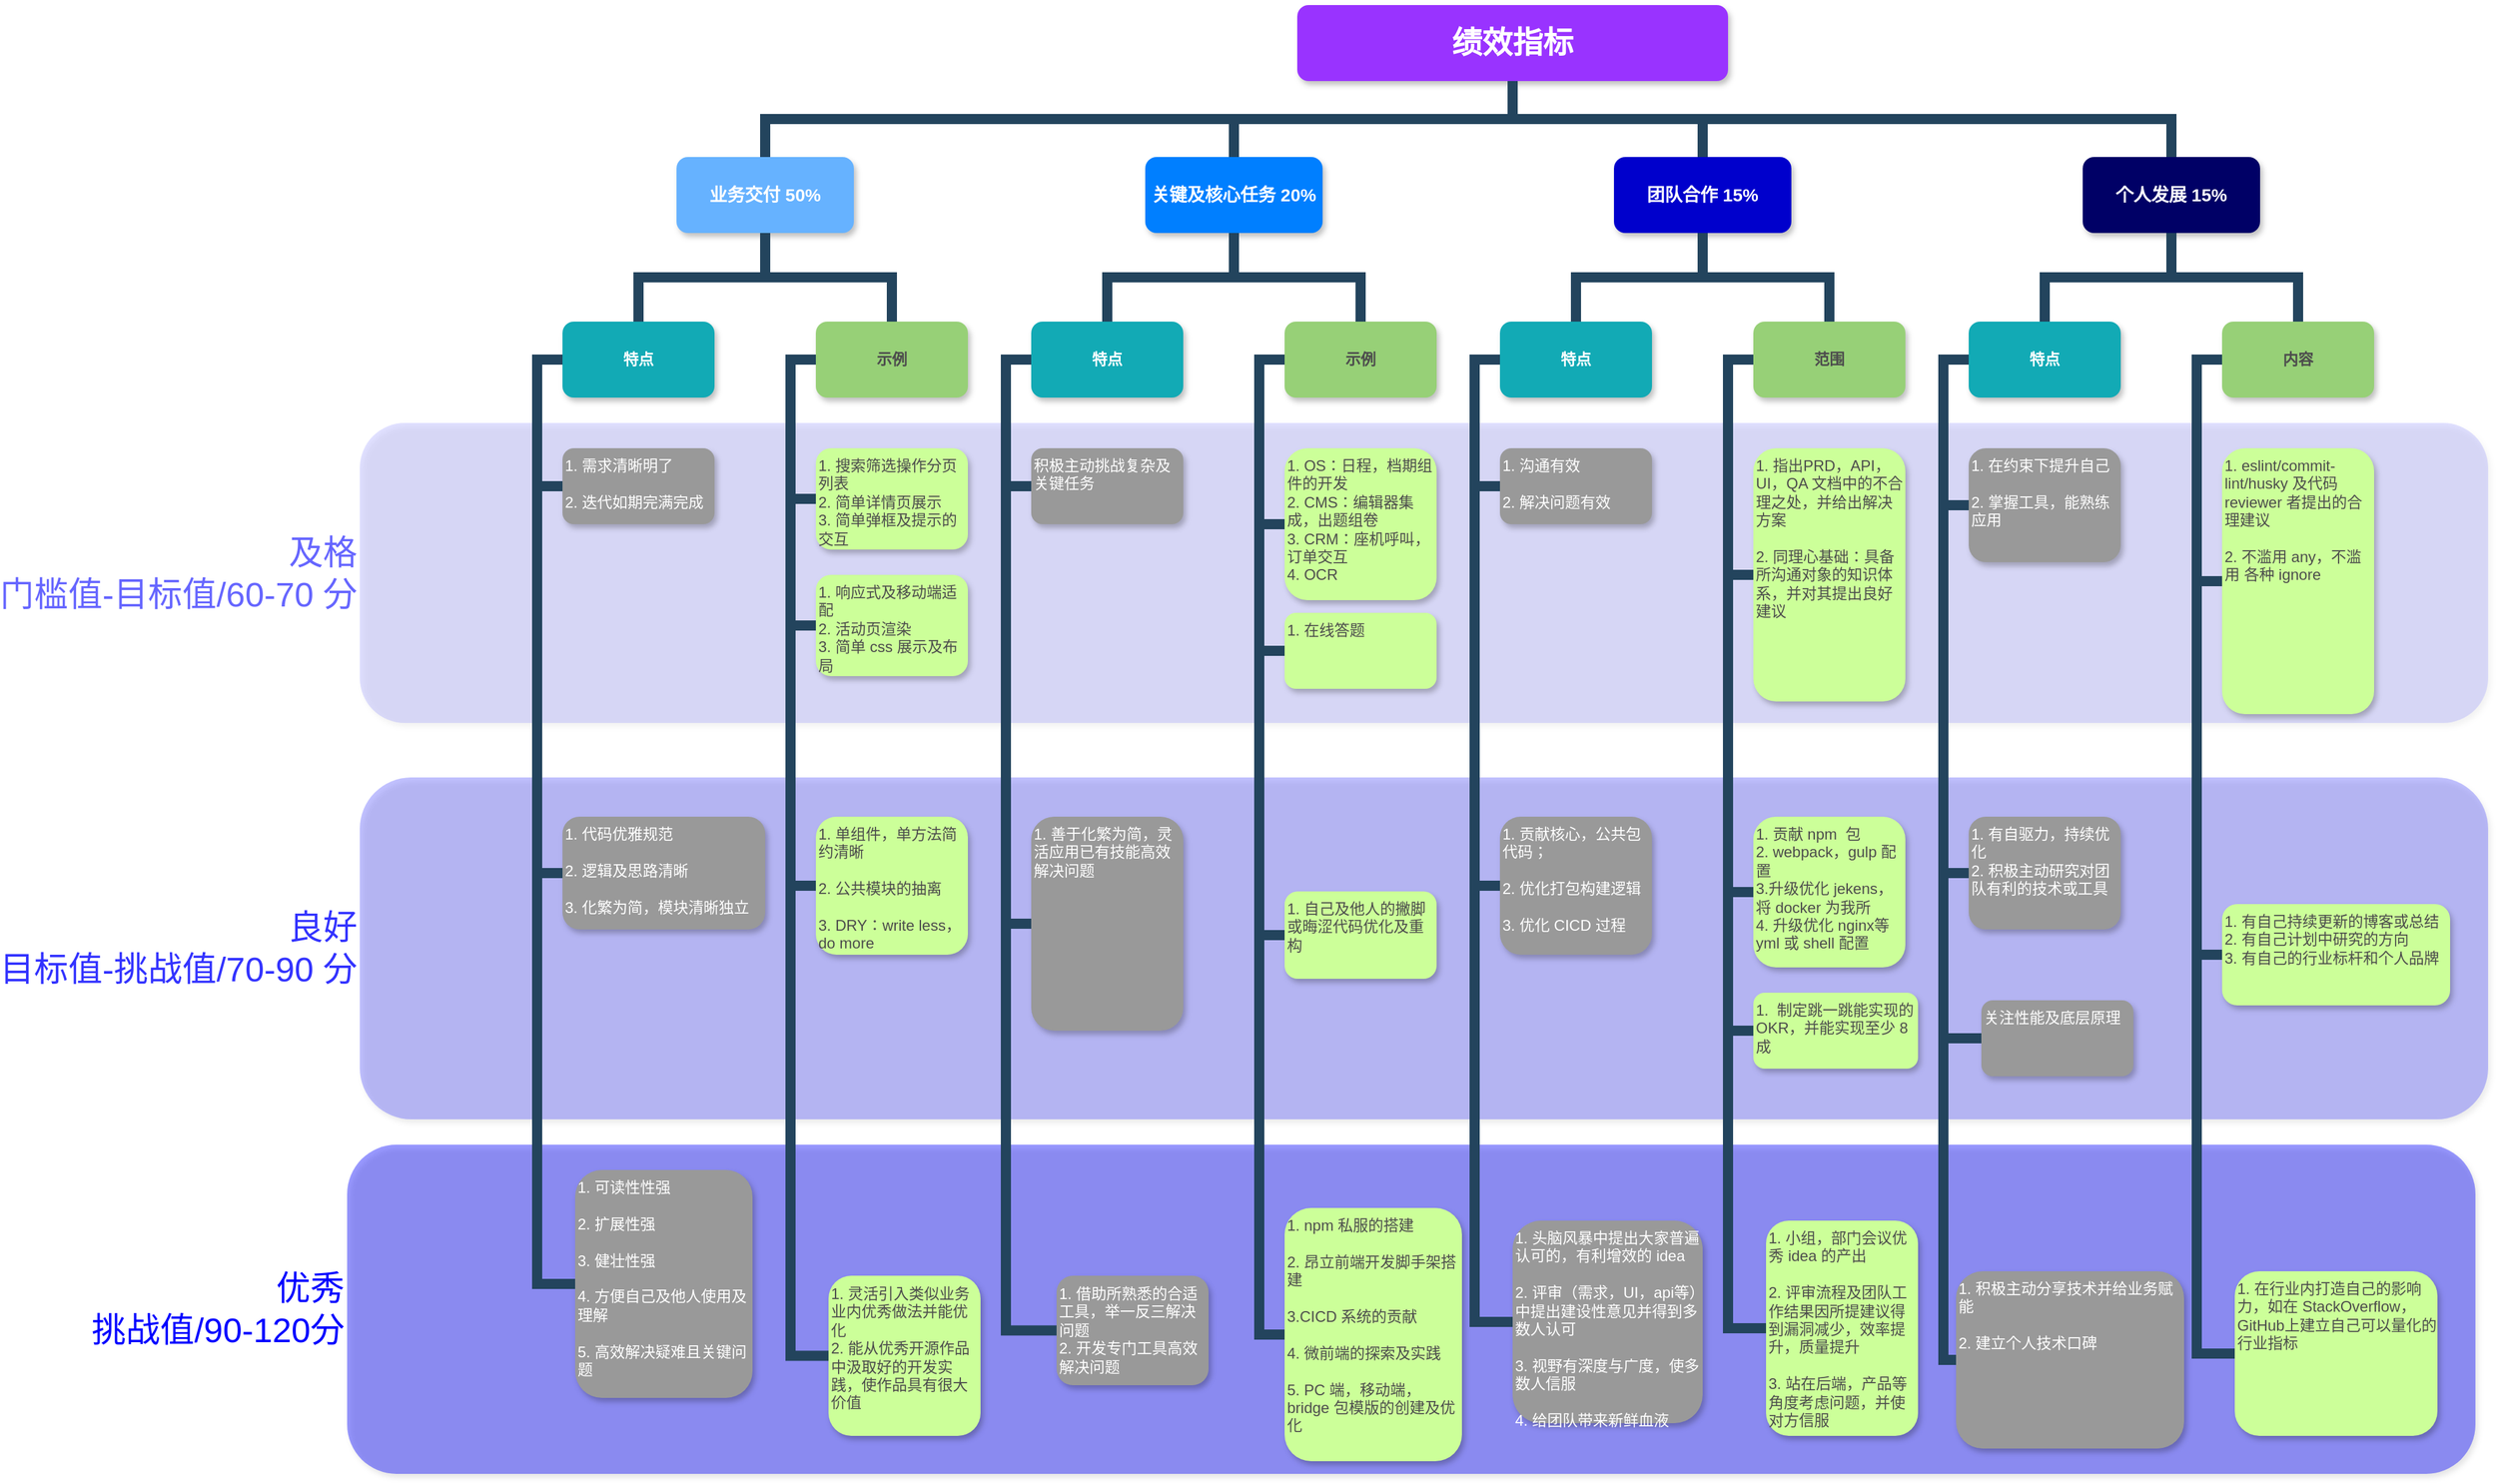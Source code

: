 <mxfile version="14.5.1" type="github">
  <diagram name="Page-1" id="64c3da0e-402f-94eb-ee01-a36477274f13">
    <mxGraphModel dx="3099" dy="1022" grid="1" gridSize="10" guides="1" tooltips="1" connect="1" arrows="1" fold="1" page="1" pageScale="1" pageWidth="1169" pageHeight="826" background="#ffffff" math="0" shadow="0">
      <root>
        <mxCell id="0" />
        <mxCell id="1" parent="0" />
        <mxCell id="pLz6rOt4dXthbTl6BxcP-236" value="优秀&#xa;挑战值/90-120分" style="rounded=1;strokeColor=none;shadow=1;fontStyle=0;opacity=40;labelPosition=left;verticalLabelPosition=middle;align=right;verticalAlign=middle;fontSize=27;fillColor=#0000FF;fontColor=#0000FF;whiteSpace=wrap;spacingTop=0;" parent="1" vertex="1">
          <mxGeometry x="-100" y="950" width="1680" height="260" as="geometry" />
        </mxCell>
        <mxCell id="pLz6rOt4dXthbTl6BxcP-235" value="良好&#xa;目标值-挑战值/70-90 分" style="whiteSpace=wrap;rounded=1;strokeColor=none;shadow=1;fontStyle=0;opacity=30;labelPosition=left;verticalLabelPosition=middle;align=right;verticalAlign=middle;fontSize=27;fillColor=#3333FF;fontColor=#3333FF;" parent="1" vertex="1">
          <mxGeometry x="-90" y="660" width="1680" height="270" as="geometry" />
        </mxCell>
        <mxCell id="pLz6rOt4dXthbTl6BxcP-234" value="及格&#xa;门槛值-目标值/60-70 分" style="whiteSpace=wrap;rounded=1;strokeColor=none;shadow=1;fontStyle=0;opacity=20;labelPosition=left;verticalLabelPosition=middle;align=right;verticalAlign=middle;fontSize=27;fillColor=#6666FF;fontColor=#6666FF;" parent="1" vertex="1">
          <mxGeometry x="-90" y="380" width="1680" height="237" as="geometry" />
        </mxCell>
        <mxCell id="2" value="绩效指标" style="whiteSpace=wrap;rounded=1;shadow=1;strokeColor=none;fontColor=#FFFFFF;fontStyle=1;fontSize=24;fillColor=#9933FF;" parent="1" vertex="1">
          <mxGeometry x="650" y="50" width="340" height="60" as="geometry" />
        </mxCell>
        <mxCell id="3" value="业务交付 50%" style="whiteSpace=wrap;rounded=1;strokeColor=none;shadow=1;fontColor=#FFFFFF;fontStyle=1;fontSize=14;fillColor=#66B2FF;" parent="1" vertex="1">
          <mxGeometry x="160" y="170.0" width="140" height="60" as="geometry" />
        </mxCell>
        <mxCell id="4" value="关键及核心任务 20%" style="whiteSpace=wrap;rounded=1;strokeColor=none;shadow=1;fontColor=#FFFFFF;fontStyle=1;fontSize=14;fillColor=#007FFF;" parent="1" vertex="1">
          <mxGeometry x="530" y="170.0" width="140" height="60" as="geometry" />
        </mxCell>
        <mxCell id="6" value="团队合作 15%" style="whiteSpace=wrap;rounded=1;strokeColor=none;shadow=1;fontColor=#FFFFFF;fontStyle=1;fontSize=14;fillColor=#0000CC;" parent="1" vertex="1">
          <mxGeometry x="900" y="170.0" width="140" height="60" as="geometry" />
        </mxCell>
        <mxCell id="7" value="个人发展 15%" style="whiteSpace=wrap;rounded=1;strokeColor=none;shadow=1;fontColor=#FFFFFF;fontStyle=1;fontSize=14;fillColor=#000066;" parent="1" vertex="1">
          <mxGeometry x="1270" y="170.0" width="140" height="60" as="geometry" />
        </mxCell>
        <mxCell id="10" value="特点" style="whiteSpace=wrap;rounded=1;fillColor=#12AAB5;strokeColor=none;shadow=1;fontColor=#FFFFFF;fontStyle=1" parent="1" vertex="1">
          <mxGeometry x="70" y="300.0" width="120" height="60" as="geometry" />
        </mxCell>
        <mxCell id="12" value="示例" style="whiteSpace=wrap;rounded=1;strokeColor=none;shadow=1;fontColor=#4D4D4D;fontStyle=1;fillColor=#97D077;" parent="1" vertex="1">
          <mxGeometry x="270" y="300.0" width="120" height="60" as="geometry" />
        </mxCell>
        <mxCell id="23" value="1. 需求清晰明了&#xa;&#xa;2. 迭代如期完满完成" style="whiteSpace=wrap;rounded=1;fillColor=#999999;strokeColor=none;shadow=1;fontColor=#FFFFFF;fontStyle=0;verticalAlign=top;align=left;" parent="1" vertex="1">
          <mxGeometry x="70.0" y="400.0" width="120" height="60" as="geometry" />
        </mxCell>
        <mxCell id="25" value="1. 代码优雅规范&#xa;&#xa;2. 逻辑及思路清晰&#xa;&#xa;3. 化繁为简，模块清晰独立" style="whiteSpace=wrap;rounded=1;fillColor=#999999;strokeColor=none;shadow=1;fontColor=#FFFFFF;fontStyle=0;verticalAlign=top;align=left;" parent="1" vertex="1">
          <mxGeometry x="70" y="691" width="160" height="89" as="geometry" />
        </mxCell>
        <mxCell id="27" value="1. 可读性性强&#xa;&#xa;2. 扩展性强&#xa;&#xa;3. 健壮性强&#xa;&#xa;4. 方便自己及他人使用及理解&#xa;&#xa;5. 高效解决疑难且关键问题&#xa;&#xa;" style="whiteSpace=wrap;rounded=1;fillColor=#999999;strokeColor=none;shadow=1;fontColor=#FFFFFF;fontStyle=0;verticalAlign=top;align=left;" parent="1" vertex="1">
          <mxGeometry x="80" y="970" width="140" height="180" as="geometry" />
        </mxCell>
        <mxCell id="38" value="1. 搜索筛选操作分页列表&#xa;2. 简单详情页展示&#xa;3. 简单弹框及提示的交互&#xa;&#xa;" style="whiteSpace=wrap;rounded=1;strokeColor=none;shadow=1;fontStyle=0;fillColor=#CCFF99;fontColor=#4D4D4D;verticalAlign=top;align=left;" parent="1" vertex="1">
          <mxGeometry x="270" y="400" width="120" height="80" as="geometry" />
        </mxCell>
        <mxCell id="40" value="1. 单组件，单方法简约清晰&#xa;&#xa;2. 公共模块的抽离&#xa;&#xa;3. DRY：write less，do more" style="whiteSpace=wrap;rounded=1;strokeColor=none;shadow=1;fontStyle=0;fillColor=#CCFF99;fontColor=#4D4D4D;verticalAlign=top;align=left;" parent="1" vertex="1">
          <mxGeometry x="270" y="691" width="120" height="109" as="geometry" />
        </mxCell>
        <mxCell id="42" value="1. 灵活引入类似业务业内优秀做法并能优化&#xa;2. 能从优秀开源作品中汲取好的开发实践，使作品具有很大价值" style="whiteSpace=wrap;rounded=1;strokeColor=none;shadow=1;fontStyle=0;fillColor=#CCFF99;fontColor=#4D4D4D;verticalAlign=top;align=left;" parent="1" vertex="1">
          <mxGeometry x="280" y="1053.5" width="120" height="126.5" as="geometry" />
        </mxCell>
        <mxCell id="43" value="特点" style="whiteSpace=wrap;rounded=1;fillColor=#12AAB5;strokeColor=none;shadow=1;fontColor=#FFFFFF;fontStyle=1" parent="1" vertex="1">
          <mxGeometry x="440.0" y="300.0" width="120" height="60" as="geometry" />
        </mxCell>
        <mxCell id="44" value="示例" style="whiteSpace=wrap;rounded=1;strokeColor=none;shadow=1;fontColor=#4D4D4D;fontStyle=1;fillColor=#97D077;" parent="1" vertex="1">
          <mxGeometry x="640.0" y="300.0" width="120" height="60" as="geometry" />
        </mxCell>
        <mxCell id="45" value="积极主动挑战复杂及关键任务" style="whiteSpace=wrap;rounded=1;fillColor=#999999;strokeColor=none;shadow=1;fontColor=#FFFFFF;fontStyle=0;verticalAlign=top;align=left;" parent="1" vertex="1">
          <mxGeometry x="440.0" y="400.0" width="120" height="60" as="geometry" />
        </mxCell>
        <mxCell id="47" value="1. 善于化繁为简，灵活应用已有技能高效解决问题" style="whiteSpace=wrap;rounded=1;fillColor=#999999;strokeColor=none;shadow=1;fontColor=#FFFFFF;fontStyle=0;verticalAlign=top;align=left;" parent="1" vertex="1">
          <mxGeometry x="440" y="691" width="120" height="169" as="geometry" />
        </mxCell>
        <mxCell id="49" value="1. 借助所熟悉的合适工具，举一反三解决问题&#xa;2. 开发专门工具高效解决问题" style="whiteSpace=wrap;rounded=1;fillColor=#999999;strokeColor=none;shadow=1;fontColor=#FFFFFF;fontStyle=0;verticalAlign=top;align=left;" parent="1" vertex="1">
          <mxGeometry x="460" y="1053.5" width="120" height="86.5" as="geometry" />
        </mxCell>
        <mxCell id="50" value="1. OS：日程，档期组件的开发&#xa;2. CMS：编辑器集成，出题组卷&#xa;3. CRM：座机呼叫，订单交互&#xa;4. OCR" style="whiteSpace=wrap;rounded=1;strokeColor=none;shadow=1;fontStyle=0;fillColor=#CCFF99;fontColor=#4D4D4D;verticalAlign=top;align=left;" parent="1" vertex="1">
          <mxGeometry x="640" y="400" width="120" height="120" as="geometry" />
        </mxCell>
        <mxCell id="52" value="1. 自己及他人的撇脚或晦涩代码优化及重构&#xa;" style="whiteSpace=wrap;rounded=1;strokeColor=none;shadow=1;fontStyle=0;fillColor=#CCFF99;fontColor=#4D4D4D;verticalAlign=top;align=left;" parent="1" vertex="1">
          <mxGeometry x="640" y="750" width="120" height="69" as="geometry" />
        </mxCell>
        <mxCell id="54" value="1. npm 私服的搭建&#xa;&#xa;2. 昂立前端开发脚手架搭建&#xa;&#xa;3.CICD 系统的贡献&#xa;&#xa;4. 微前端的探索及实践&#xa;&#xa;5. PC 端，移动端，bridge 包模版的创建及优化" style="whiteSpace=wrap;rounded=1;strokeColor=none;shadow=1;fontStyle=0;fillColor=#CCFF99;fontColor=#4D4D4D;verticalAlign=top;align=left;" parent="1" vertex="1">
          <mxGeometry x="640" y="1000" width="140" height="200" as="geometry" />
        </mxCell>
        <mxCell id="103" value="" style="edgeStyle=elbowEdgeStyle;elbow=vertical;rounded=0;fontColor=#000000;endArrow=none;endFill=0;strokeWidth=8;strokeColor=#23445D;" parent="1" source="3" target="10" edge="1">
          <mxGeometry width="100" height="100" relative="1" as="geometry">
            <mxPoint x="20" y="290" as="sourcePoint" />
            <mxPoint x="120" y="190" as="targetPoint" />
          </mxGeometry>
        </mxCell>
        <mxCell id="104" value="" style="edgeStyle=elbowEdgeStyle;elbow=vertical;rounded=0;fontColor=#000000;endArrow=none;endFill=0;strokeWidth=8;strokeColor=#23445D;" parent="1" source="3" target="12" edge="1">
          <mxGeometry width="100" height="100" relative="1" as="geometry">
            <mxPoint x="360" y="290" as="sourcePoint" />
            <mxPoint x="460" y="190" as="targetPoint" />
          </mxGeometry>
        </mxCell>
        <mxCell id="105" value="" style="edgeStyle=elbowEdgeStyle;elbow=horizontal;rounded=0;fontColor=#000000;endArrow=none;endFill=0;strokeWidth=8;strokeColor=#23445D;" parent="1" source="10" target="23" edge="1">
          <mxGeometry width="100" height="100" relative="1" as="geometry">
            <mxPoint x="10" y="480" as="sourcePoint" />
            <mxPoint x="110" y="380" as="targetPoint" />
            <Array as="points">
              <mxPoint x="50" y="380" />
            </Array>
          </mxGeometry>
        </mxCell>
        <mxCell id="107" value="" style="edgeStyle=elbowEdgeStyle;elbow=horizontal;rounded=0;fontColor=#000000;endArrow=none;endFill=0;strokeWidth=8;strokeColor=#23445D;" parent="1" source="10" target="27" edge="1">
          <mxGeometry width="100" height="100" relative="1" as="geometry">
            <mxPoint x="80" y="340" as="sourcePoint" />
            <mxPoint x="80" y="440" as="targetPoint" />
            <Array as="points">
              <mxPoint x="50" y="540" />
            </Array>
          </mxGeometry>
        </mxCell>
        <mxCell id="110" value="" style="edgeStyle=elbowEdgeStyle;elbow=horizontal;rounded=0;fontColor=#000000;endArrow=none;endFill=0;strokeWidth=8;strokeColor=#23445D;" parent="1" source="10" target="25" edge="1">
          <mxGeometry width="100" height="100" relative="1" as="geometry">
            <mxPoint x="110" y="370" as="sourcePoint" />
            <mxPoint x="110" y="470" as="targetPoint" />
            <Array as="points">
              <mxPoint x="50" y="430" />
            </Array>
          </mxGeometry>
        </mxCell>
        <mxCell id="111" value="" style="edgeStyle=elbowEdgeStyle;elbow=horizontal;rounded=0;fontColor=#000000;endArrow=none;endFill=0;strokeWidth=8;strokeColor=#23445D;" parent="1" target="38" edge="1">
          <mxGeometry width="100" height="100" relative="1" as="geometry">
            <mxPoint x="260" y="330.0" as="sourcePoint" />
            <mxPoint x="260" y="430.0" as="targetPoint" />
            <Array as="points">
              <mxPoint x="250" y="380" />
            </Array>
          </mxGeometry>
        </mxCell>
        <mxCell id="113" value="" style="edgeStyle=elbowEdgeStyle;elbow=horizontal;rounded=0;fontColor=#000000;endArrow=none;endFill=0;strokeWidth=8;strokeColor=#23445D;" parent="1" source="12" target="42" edge="1">
          <mxGeometry width="100" height="100" relative="1" as="geometry">
            <mxPoint x="260" y="330.0" as="sourcePoint" />
            <mxPoint x="260.0" y="750.0" as="targetPoint" />
            <Array as="points">
              <mxPoint x="250" y="540" />
            </Array>
          </mxGeometry>
        </mxCell>
        <mxCell id="115" value="" style="edgeStyle=elbowEdgeStyle;elbow=horizontal;rounded=0;fontColor=#000000;endArrow=none;endFill=0;strokeWidth=8;strokeColor=#23445D;" parent="1" source="12" target="40" edge="1">
          <mxGeometry width="100" height="100" relative="1" as="geometry">
            <mxPoint x="260" y="330.0" as="sourcePoint" />
            <mxPoint x="260" y="590.0" as="targetPoint" />
            <Array as="points">
              <mxPoint x="250" y="460" />
            </Array>
          </mxGeometry>
        </mxCell>
        <mxCell id="116" value="" style="edgeStyle=elbowEdgeStyle;elbow=vertical;rounded=0;fontColor=#000000;endArrow=none;endFill=0;strokeWidth=8;strokeColor=#23445D;" parent="1" source="4" target="43" edge="1">
          <mxGeometry width="100" height="100" relative="1" as="geometry">
            <mxPoint x="240" y="240.0" as="sourcePoint" />
            <mxPoint x="140" y="310" as="targetPoint" />
          </mxGeometry>
        </mxCell>
        <mxCell id="117" value="" style="edgeStyle=elbowEdgeStyle;elbow=vertical;rounded=0;fontColor=#000000;endArrow=none;endFill=0;strokeWidth=8;strokeColor=#23445D;" parent="1" source="4" target="44" edge="1">
          <mxGeometry width="100" height="100" relative="1" as="geometry">
            <mxPoint x="240" y="240.0" as="sourcePoint" />
            <mxPoint x="340" y="310" as="targetPoint" />
          </mxGeometry>
        </mxCell>
        <mxCell id="118" value="" style="edgeStyle=elbowEdgeStyle;elbow=horizontal;rounded=0;fontColor=#000000;endArrow=none;endFill=0;strokeWidth=8;strokeColor=#23445D;" parent="1" source="43" target="45" edge="1">
          <mxGeometry width="100" height="100" relative="1" as="geometry">
            <mxPoint x="420" y="330.0" as="sourcePoint" />
            <mxPoint x="430.0" y="430" as="targetPoint" />
            <Array as="points">
              <mxPoint x="420" y="380" />
            </Array>
          </mxGeometry>
        </mxCell>
        <mxCell id="120" value="" style="edgeStyle=elbowEdgeStyle;elbow=horizontal;rounded=0;fontColor=#000000;endArrow=none;endFill=0;strokeWidth=8;strokeColor=#23445D;" parent="1" source="43" target="49" edge="1">
          <mxGeometry width="100" height="100" relative="1" as="geometry">
            <mxPoint x="430" y="330" as="sourcePoint" />
            <mxPoint x="430" y="750" as="targetPoint" />
            <Array as="points">
              <mxPoint x="420" y="550" />
            </Array>
          </mxGeometry>
        </mxCell>
        <mxCell id="122" value="" style="edgeStyle=elbowEdgeStyle;elbow=horizontal;rounded=0;fontColor=#000000;endArrow=none;endFill=0;strokeWidth=8;strokeColor=#23445D;" parent="1" source="43" target="47" edge="1">
          <mxGeometry width="100" height="100" relative="1" as="geometry">
            <mxPoint x="430" y="330" as="sourcePoint" />
            <mxPoint x="430.0" y="590" as="targetPoint" />
            <Array as="points">
              <mxPoint x="420" y="470" />
            </Array>
          </mxGeometry>
        </mxCell>
        <mxCell id="123" value="" style="edgeStyle=elbowEdgeStyle;elbow=horizontal;rounded=0;fontColor=#000000;endArrow=none;endFill=0;strokeWidth=8;strokeColor=#23445D;" parent="1" source="44" target="50" edge="1">
          <mxGeometry width="100" height="100" relative="1" as="geometry">
            <mxPoint x="610" y="330.0" as="sourcePoint" />
            <mxPoint x="620.0" y="430" as="targetPoint" />
            <Array as="points">
              <mxPoint x="620" y="380" />
            </Array>
          </mxGeometry>
        </mxCell>
        <mxCell id="125" value="" style="edgeStyle=elbowEdgeStyle;elbow=horizontal;rounded=0;fontColor=#000000;endArrow=none;endFill=0;strokeWidth=8;strokeColor=#23445D;" parent="1" source="44" target="54" edge="1">
          <mxGeometry width="100" height="100" relative="1" as="geometry">
            <mxPoint x="620" y="330" as="sourcePoint" />
            <mxPoint x="620" y="750" as="targetPoint" />
            <Array as="points">
              <mxPoint x="620" y="540" />
            </Array>
          </mxGeometry>
        </mxCell>
        <mxCell id="127" value="" style="edgeStyle=elbowEdgeStyle;elbow=horizontal;rounded=0;fontColor=#000000;endArrow=none;endFill=0;strokeWidth=8;strokeColor=#23445D;" parent="1" source="44" target="52" edge="1">
          <mxGeometry width="100" height="100" relative="1" as="geometry">
            <mxPoint x="620" y="330" as="sourcePoint" />
            <mxPoint x="620.0" y="590" as="targetPoint" />
            <Array as="points">
              <mxPoint x="620" y="470" />
            </Array>
          </mxGeometry>
        </mxCell>
        <mxCell id="133" value="特点" style="whiteSpace=wrap;rounded=1;fillColor=#12AAB5;strokeColor=none;shadow=1;fontColor=#FFFFFF;fontStyle=1" parent="1" vertex="1">
          <mxGeometry x="810.0" y="300.0" width="120" height="60" as="geometry" />
        </mxCell>
        <mxCell id="134" value="范围" style="whiteSpace=wrap;rounded=1;strokeColor=none;shadow=1;fontStyle=1;fontColor=#4D4D4D;fillColor=#97D077;" parent="1" vertex="1">
          <mxGeometry x="1010.0" y="300.0" width="120" height="60" as="geometry" />
        </mxCell>
        <mxCell id="135" value="1. 沟通有效&#xa;&#xa;2. 解决问题有效" style="whiteSpace=wrap;rounded=1;fillColor=#999999;strokeColor=none;shadow=1;fontColor=#FFFFFF;fontStyle=0;verticalAlign=top;align=left;" parent="1" vertex="1">
          <mxGeometry x="810.0" y="400.0" width="120" height="60" as="geometry" />
        </mxCell>
        <mxCell id="137" value="1. 贡献核心，公共包代码；&#xa;&#xa;2. 优化打包构建逻辑&#xa;&#xa;3. 优化 CICD 过程" style="whiteSpace=wrap;rounded=1;fillColor=#999999;strokeColor=none;shadow=1;fontColor=#FFFFFF;fontStyle=0;verticalAlign=top;align=left;" parent="1" vertex="1">
          <mxGeometry x="810" y="691" width="120" height="109" as="geometry" />
        </mxCell>
        <mxCell id="139" value="1. 头脑风暴中提出大家普遍认可的，有利增效的 idea&#xa;&#xa;2. 评审（需求，UI，api等）中提出建设性意见并得到多数人认可&#xa;&#xa;3. 视野有深度与广度，使多数人信服&#xa;&#xa;4. 给团队带来新鲜血液" style="whiteSpace=wrap;rounded=1;fillColor=#999999;strokeColor=none;shadow=1;fontColor=#FFFFFF;fontStyle=0;verticalAlign=top;align=left;" parent="1" vertex="1">
          <mxGeometry x="820" y="1010" width="150" height="160" as="geometry" />
        </mxCell>
        <mxCell id="140" value="1. 指出PRD，API，UI，QA 文档中的不合理之处，并给出解决方案&#xa;&#xa;2. 同理心基础：具备所沟通对象的知识体系，并对其提出良好建议 " style="whiteSpace=wrap;rounded=1;strokeColor=none;shadow=1;fontStyle=0;fontColor=#4D4D4D;fillColor=#CCFF99;verticalAlign=top;align=left;" parent="1" vertex="1">
          <mxGeometry x="1010" y="400" width="120" height="200" as="geometry" />
        </mxCell>
        <mxCell id="142" value="1. 贡献 npm  包&#xa;2. webpack，gulp 配置&#xa;3.升级优化 jekens，&#xa;将 docker 为我所&#xa;4. 升级优化 nginx等 yml 或 shell 配置" style="whiteSpace=wrap;rounded=1;strokeColor=none;shadow=1;fontStyle=0;fontColor=#4D4D4D;fillColor=#CCFF99;verticalAlign=top;align=left;" parent="1" vertex="1">
          <mxGeometry x="1010" y="691" width="120" height="119" as="geometry" />
        </mxCell>
        <mxCell id="143" value="1.  制定跳一跳能实现的 OKR，并能实现至少 8 成" style="whiteSpace=wrap;rounded=1;strokeColor=none;shadow=1;fontStyle=0;fontColor=#4D4D4D;fillColor=#CCFF99;verticalAlign=top;align=left;" parent="1" vertex="1">
          <mxGeometry x="1010" y="830" width="130" height="60" as="geometry" />
        </mxCell>
        <mxCell id="144" value="1. 小组，部门会议优秀 idea 的产出&#xa;&#xa;2. 评审流程及团队工作结果因所提建议得到漏洞减少，效率提升，质量提升&#xa;&#xa;3. 站在后端，产品等角度考虑问题，并使对方信服" style="whiteSpace=wrap;rounded=1;strokeColor=none;shadow=1;fontStyle=0;fontColor=#4D4D4D;fillColor=#CCFF99;verticalAlign=top;align=left;" parent="1" vertex="1">
          <mxGeometry x="1020" y="1010" width="120" height="170" as="geometry" />
        </mxCell>
        <mxCell id="145" value="" style="edgeStyle=elbowEdgeStyle;elbow=horizontal;rounded=0;fontColor=#000000;endArrow=none;endFill=0;strokeWidth=8;strokeColor=#23445D;" parent="1" source="133" target="135" edge="1">
          <mxGeometry width="100" height="100" relative="1" as="geometry">
            <mxPoint x="790" y="330.0" as="sourcePoint" />
            <mxPoint x="800.0" y="430" as="targetPoint" />
            <Array as="points">
              <mxPoint x="790" y="380" />
            </Array>
          </mxGeometry>
        </mxCell>
        <mxCell id="147" value="" style="edgeStyle=elbowEdgeStyle;elbow=horizontal;rounded=0;fontColor=#000000;endArrow=none;endFill=0;strokeWidth=8;strokeColor=#23445D;" parent="1" source="133" target="139" edge="1">
          <mxGeometry width="100" height="100" relative="1" as="geometry">
            <mxPoint x="800" y="330" as="sourcePoint" />
            <mxPoint x="800" y="750" as="targetPoint" />
            <Array as="points">
              <mxPoint x="790" y="550" />
            </Array>
          </mxGeometry>
        </mxCell>
        <mxCell id="149" value="" style="edgeStyle=elbowEdgeStyle;elbow=horizontal;rounded=0;fontColor=#000000;endArrow=none;endFill=0;strokeWidth=8;strokeColor=#23445D;" parent="1" source="133" target="137" edge="1">
          <mxGeometry width="100" height="100" relative="1" as="geometry">
            <mxPoint x="800" y="330" as="sourcePoint" />
            <mxPoint x="800.0" y="590" as="targetPoint" />
            <Array as="points">
              <mxPoint x="790" y="470" />
            </Array>
          </mxGeometry>
        </mxCell>
        <mxCell id="150" value="" style="edgeStyle=elbowEdgeStyle;elbow=horizontal;rounded=0;fontColor=#000000;endArrow=none;endFill=0;strokeWidth=8;strokeColor=#23445D;" parent="1" source="134" target="140" edge="1">
          <mxGeometry width="100" height="100" relative="1" as="geometry">
            <mxPoint x="980" y="330.0" as="sourcePoint" />
            <mxPoint x="990.0" y="430" as="targetPoint" />
            <Array as="points">
              <mxPoint x="990" y="380" />
            </Array>
          </mxGeometry>
        </mxCell>
        <mxCell id="152" value="" style="edgeStyle=elbowEdgeStyle;elbow=horizontal;rounded=0;fontColor=#000000;endArrow=none;endFill=0;strokeWidth=8;strokeColor=#23445D;" parent="1" source="134" target="144" edge="1">
          <mxGeometry width="100" height="100" relative="1" as="geometry">
            <mxPoint x="990" y="330" as="sourcePoint" />
            <mxPoint x="990" y="750" as="targetPoint" />
            <Array as="points">
              <mxPoint x="990" y="540" />
            </Array>
          </mxGeometry>
        </mxCell>
        <mxCell id="153" value="" style="edgeStyle=elbowEdgeStyle;elbow=horizontal;rounded=0;fontColor=#000000;endArrow=none;endFill=0;strokeWidth=8;strokeColor=#23445D;" parent="1" source="134" target="143" edge="1">
          <mxGeometry width="100" height="100" relative="1" as="geometry">
            <mxPoint x="990" y="330" as="sourcePoint" />
            <mxPoint x="990" y="670" as="targetPoint" />
            <Array as="points">
              <mxPoint x="990" y="500" />
            </Array>
          </mxGeometry>
        </mxCell>
        <mxCell id="154" value="" style="edgeStyle=elbowEdgeStyle;elbow=horizontal;rounded=0;fontColor=#000000;endArrow=none;endFill=0;strokeWidth=8;strokeColor=#23445D;" parent="1" source="134" target="142" edge="1">
          <mxGeometry width="100" height="100" relative="1" as="geometry">
            <mxPoint x="990" y="330" as="sourcePoint" />
            <mxPoint x="990.0" y="590" as="targetPoint" />
            <Array as="points">
              <mxPoint x="990" y="470" />
            </Array>
          </mxGeometry>
        </mxCell>
        <mxCell id="155" value="特点" style="whiteSpace=wrap;rounded=1;fillColor=#12AAB5;strokeColor=none;shadow=1;fontColor=#FFFFFF;fontStyle=1" parent="1" vertex="1">
          <mxGeometry x="1180.0" y="300.0" width="120" height="60" as="geometry" />
        </mxCell>
        <mxCell id="156" value="内容" style="whiteSpace=wrap;rounded=1;strokeColor=none;shadow=1;fontStyle=1;fontColor=#4D4D4D;fillColor=#97D077;" parent="1" vertex="1">
          <mxGeometry x="1380.0" y="300.0" width="120" height="60" as="geometry" />
        </mxCell>
        <mxCell id="157" value="1. 在约束下提升自己&#xa;&#xa;2. 掌握工具，能熟练应用" style="whiteSpace=wrap;rounded=1;fillColor=#999999;strokeColor=none;shadow=1;fontColor=#FFFFFF;fontStyle=0;verticalAlign=top;align=left;" parent="1" vertex="1">
          <mxGeometry x="1180" y="400" width="120" height="90" as="geometry" />
        </mxCell>
        <mxCell id="159" value="1. 有自驱力，持续优化&#xa;2. 积极主动研究对团队有利的技术或工具" style="whiteSpace=wrap;rounded=1;fillColor=#999999;strokeColor=none;shadow=1;fontColor=#FFFFFF;fontStyle=0;verticalAlign=top;align=left;" parent="1" vertex="1">
          <mxGeometry x="1180" y="691" width="120" height="89" as="geometry" />
        </mxCell>
        <mxCell id="160" value="关注性能及底层原理" style="whiteSpace=wrap;rounded=1;fillColor=#999999;strokeColor=none;shadow=1;fontColor=#FFFFFF;fontStyle=0;verticalAlign=top;align=left;" parent="1" vertex="1">
          <mxGeometry x="1190" y="836.0" width="120" height="60" as="geometry" />
        </mxCell>
        <mxCell id="161" value="1. 积极主动分享技术并给业务赋能&#xa;&#xa;2. 建立个人技术口碑" style="whiteSpace=wrap;rounded=1;fillColor=#999999;strokeColor=none;shadow=1;fontColor=#FFFFFF;fontStyle=0;align=left;verticalAlign=top;" parent="1" vertex="1">
          <mxGeometry x="1170" y="1050" width="180" height="140" as="geometry" />
        </mxCell>
        <mxCell id="162" value="1. eslint/commit-lint/husky 及代码 reviewer 者提出的合理建议&#xa;&#xa;2. 不滥用 any，不滥用 各种 ignore" style="whiteSpace=wrap;rounded=1;strokeColor=none;shadow=1;fontStyle=0;fontColor=#4D4D4D;fillColor=#CCFF99;verticalAlign=top;align=left;" parent="1" vertex="1">
          <mxGeometry x="1380" y="400" width="120" height="210" as="geometry" />
        </mxCell>
        <mxCell id="164" value="1. 有自己持续更新的博客或总结&#xa;2. 有自己计划中研究的方向&#xa;3. 有自己的行业标杆和个人品牌" style="whiteSpace=wrap;rounded=1;strokeColor=none;shadow=1;fontStyle=0;fontColor=#4D4D4D;fillColor=#CCFF99;verticalAlign=top;align=left;" parent="1" vertex="1">
          <mxGeometry x="1380" y="760" width="180" height="80" as="geometry" />
        </mxCell>
        <mxCell id="166" value="1. 在行业内打造自己的影响力，如在 StackOverflow，GitHub上建立自己可以量化的行业指标" style="whiteSpace=wrap;rounded=1;strokeColor=none;shadow=1;fontStyle=0;fontColor=#4D4D4D;fillColor=#CCFF99;verticalAlign=top;align=left;" parent="1" vertex="1">
          <mxGeometry x="1390" y="1050" width="160" height="130" as="geometry" />
        </mxCell>
        <mxCell id="167" value="" style="edgeStyle=elbowEdgeStyle;elbow=horizontal;rounded=0;fontColor=#000000;endArrow=none;endFill=0;strokeWidth=8;strokeColor=#23445D;" parent="1" source="155" target="157" edge="1">
          <mxGeometry width="100" height="100" relative="1" as="geometry">
            <mxPoint x="1160" y="330.0" as="sourcePoint" />
            <mxPoint x="1170.0" y="430.0" as="targetPoint" />
            <Array as="points">
              <mxPoint x="1160" y="380.0" />
            </Array>
          </mxGeometry>
        </mxCell>
        <mxCell id="169" value="" style="edgeStyle=elbowEdgeStyle;elbow=horizontal;rounded=0;fontColor=#000000;endArrow=none;endFill=0;strokeWidth=8;strokeColor=#23445D;" parent="1" source="155" target="161" edge="1">
          <mxGeometry width="100" height="100" relative="1" as="geometry">
            <mxPoint x="1170" y="330.0" as="sourcePoint" />
            <mxPoint x="1170" y="750.0" as="targetPoint" />
            <Array as="points">
              <mxPoint x="1160" y="550.0" />
            </Array>
          </mxGeometry>
        </mxCell>
        <mxCell id="170" value="" style="edgeStyle=elbowEdgeStyle;elbow=horizontal;rounded=0;fontColor=#000000;endArrow=none;endFill=0;strokeWidth=8;strokeColor=#23445D;" parent="1" source="155" target="160" edge="1">
          <mxGeometry width="100" height="100" relative="1" as="geometry">
            <mxPoint x="1170" y="330.0" as="sourcePoint" />
            <mxPoint x="1170" y="670.0" as="targetPoint" />
            <Array as="points">
              <mxPoint x="1160" y="500.0" />
            </Array>
          </mxGeometry>
        </mxCell>
        <mxCell id="171" value="" style="edgeStyle=elbowEdgeStyle;elbow=horizontal;rounded=0;fontColor=#000000;endArrow=none;endFill=0;strokeWidth=8;strokeColor=#23445D;" parent="1" source="155" target="159" edge="1">
          <mxGeometry width="100" height="100" relative="1" as="geometry">
            <mxPoint x="1170" y="330.0" as="sourcePoint" />
            <mxPoint x="1170.0" y="590.0" as="targetPoint" />
            <Array as="points">
              <mxPoint x="1160" y="470.0" />
            </Array>
          </mxGeometry>
        </mxCell>
        <mxCell id="172" value="" style="edgeStyle=elbowEdgeStyle;elbow=horizontal;rounded=0;fontColor=#000000;endArrow=none;endFill=0;strokeWidth=8;strokeColor=#23445D;" parent="1" source="156" target="162" edge="1">
          <mxGeometry width="100" height="100" relative="1" as="geometry">
            <mxPoint x="1350" y="330.0" as="sourcePoint" />
            <mxPoint x="1360.0" y="430.0" as="targetPoint" />
            <Array as="points">
              <mxPoint x="1360" y="380.0" />
            </Array>
          </mxGeometry>
        </mxCell>
        <mxCell id="174" value="" style="edgeStyle=elbowEdgeStyle;elbow=horizontal;rounded=0;fontColor=#000000;endArrow=none;endFill=0;strokeWidth=8;strokeColor=#23445D;" parent="1" source="156" target="166" edge="1">
          <mxGeometry width="100" height="100" relative="1" as="geometry">
            <mxPoint x="1360" y="330.0" as="sourcePoint" />
            <mxPoint x="1360" y="750.0" as="targetPoint" />
            <Array as="points">
              <mxPoint x="1360" y="540.0" />
            </Array>
          </mxGeometry>
        </mxCell>
        <mxCell id="176" value="" style="edgeStyle=elbowEdgeStyle;elbow=horizontal;rounded=0;fontColor=#000000;endArrow=none;endFill=0;strokeWidth=8;strokeColor=#23445D;" parent="1" source="156" target="164" edge="1">
          <mxGeometry width="100" height="100" relative="1" as="geometry">
            <mxPoint x="1360" y="330.0" as="sourcePoint" />
            <mxPoint x="1360.0" y="590.0" as="targetPoint" />
            <Array as="points">
              <mxPoint x="1360" y="470.0" />
            </Array>
          </mxGeometry>
        </mxCell>
        <mxCell id="221" value="" style="edgeStyle=elbowEdgeStyle;elbow=vertical;rounded=0;fontColor=#000000;endArrow=none;endFill=0;strokeWidth=8;strokeColor=#23445D;" parent="1" source="6" target="133" edge="1">
          <mxGeometry width="100" height="100" relative="1" as="geometry">
            <mxPoint x="780" y="270" as="sourcePoint" />
            <mxPoint x="880" y="170" as="targetPoint" />
          </mxGeometry>
        </mxCell>
        <mxCell id="222" value="" style="edgeStyle=elbowEdgeStyle;elbow=vertical;rounded=0;fontColor=#000000;endArrow=none;endFill=0;strokeWidth=8;strokeColor=#23445D;" parent="1" source="6" target="134" edge="1">
          <mxGeometry width="100" height="100" relative="1" as="geometry">
            <mxPoint x="1030" y="280" as="sourcePoint" />
            <mxPoint x="1130" y="180" as="targetPoint" />
          </mxGeometry>
        </mxCell>
        <mxCell id="223" value="" style="edgeStyle=elbowEdgeStyle;elbow=vertical;rounded=0;fontColor=#000000;endArrow=none;endFill=0;strokeWidth=8;strokeColor=#23445D;" parent="1" source="7" target="155" edge="1">
          <mxGeometry width="100" height="100" relative="1" as="geometry">
            <mxPoint x="1340" y="300" as="sourcePoint" />
            <mxPoint x="1240" y="190" as="targetPoint" />
          </mxGeometry>
        </mxCell>
        <mxCell id="224" value="" style="edgeStyle=elbowEdgeStyle;elbow=vertical;rounded=0;fontColor=#000000;endArrow=none;endFill=0;strokeWidth=8;strokeColor=#23445D;" parent="1" source="7" target="156" edge="1">
          <mxGeometry width="100" height="100" relative="1" as="geometry">
            <mxPoint x="1430" y="290" as="sourcePoint" />
            <mxPoint x="1530" y="190" as="targetPoint" />
          </mxGeometry>
        </mxCell>
        <mxCell id="229" value="" style="edgeStyle=elbowEdgeStyle;elbow=vertical;rounded=0;fontColor=#000000;endArrow=none;endFill=0;strokeWidth=8;strokeColor=#23445D;" parent="1" source="2" target="3" edge="1">
          <mxGeometry width="100" height="100" relative="1" as="geometry">
            <mxPoint x="540" y="140" as="sourcePoint" />
            <mxPoint x="640" y="40" as="targetPoint" />
          </mxGeometry>
        </mxCell>
        <mxCell id="230" value="" style="edgeStyle=elbowEdgeStyle;elbow=vertical;rounded=0;fontColor=#000000;endArrow=none;endFill=0;strokeWidth=8;strokeColor=#23445D;" parent="1" source="2" target="4" edge="1">
          <mxGeometry width="100" height="100" relative="1" as="geometry">
            <mxPoint x="550" y="150" as="sourcePoint" />
            <mxPoint x="650" y="50" as="targetPoint" />
          </mxGeometry>
        </mxCell>
        <mxCell id="231" value="" style="edgeStyle=elbowEdgeStyle;elbow=vertical;rounded=0;fontColor=#000000;endArrow=none;endFill=0;strokeWidth=8;strokeColor=#23445D;" parent="1" source="2" target="6" edge="1">
          <mxGeometry width="100" height="100" relative="1" as="geometry">
            <mxPoint x="560" y="160" as="sourcePoint" />
            <mxPoint x="660" y="60" as="targetPoint" />
          </mxGeometry>
        </mxCell>
        <mxCell id="232" value="" style="edgeStyle=elbowEdgeStyle;elbow=vertical;rounded=0;fontColor=#000000;endArrow=none;endFill=0;strokeWidth=8;strokeColor=#23445D;" parent="1" source="2" target="7" edge="1">
          <mxGeometry width="100" height="100" relative="1" as="geometry">
            <mxPoint x="570" y="170" as="sourcePoint" />
            <mxPoint x="670" y="70" as="targetPoint" />
          </mxGeometry>
        </mxCell>
        <mxCell id="pLz6rOt4dXthbTl6BxcP-241" value="1. 响应式及移动端适配&#xa;2. 活动页渲染&#xa;3. 简单 css 展示及布局&#xa;" style="whiteSpace=wrap;rounded=1;strokeColor=none;shadow=1;fontStyle=0;fillColor=#CCFF99;fontColor=#4D4D4D;verticalAlign=top;align=left;" parent="1" vertex="1">
          <mxGeometry x="270" y="500" width="120" height="80" as="geometry" />
        </mxCell>
        <mxCell id="pLz6rOt4dXthbTl6BxcP-242" value="" style="edgeStyle=elbowEdgeStyle;elbow=horizontal;rounded=0;fontColor=#000000;endArrow=none;endFill=0;strokeWidth=8;strokeColor=#23445D;entryX=0;entryY=0.5;entryDx=0;entryDy=0;" parent="1" target="pLz6rOt4dXthbTl6BxcP-241" edge="1">
          <mxGeometry width="100" height="100" relative="1" as="geometry">
            <mxPoint x="270" y="330" as="sourcePoint" />
            <mxPoint x="280" y="450" as="targetPoint" />
            <Array as="points">
              <mxPoint x="250" y="440" />
            </Array>
          </mxGeometry>
        </mxCell>
        <mxCell id="pLz6rOt4dXthbTl6BxcP-243" value="1. 在线答题" style="whiteSpace=wrap;rounded=1;strokeColor=none;shadow=1;fontStyle=0;fillColor=#CCFF99;fontColor=#4D4D4D;verticalAlign=top;align=left;" parent="1" vertex="1">
          <mxGeometry x="640" y="530" width="120" height="60" as="geometry" />
        </mxCell>
        <mxCell id="pLz6rOt4dXthbTl6BxcP-244" value="" style="edgeStyle=elbowEdgeStyle;elbow=horizontal;rounded=0;fontColor=#000000;endArrow=none;endFill=0;strokeWidth=8;strokeColor=#23445D;entryX=0;entryY=0.5;entryDx=0;entryDy=0;" parent="1" target="pLz6rOt4dXthbTl6BxcP-243" edge="1">
          <mxGeometry width="100" height="100" relative="1" as="geometry">
            <mxPoint x="640" y="330" as="sourcePoint" />
            <mxPoint x="650" y="440" as="targetPoint" />
            <Array as="points">
              <mxPoint x="620" y="420" />
            </Array>
          </mxGeometry>
        </mxCell>
      </root>
    </mxGraphModel>
  </diagram>
</mxfile>
